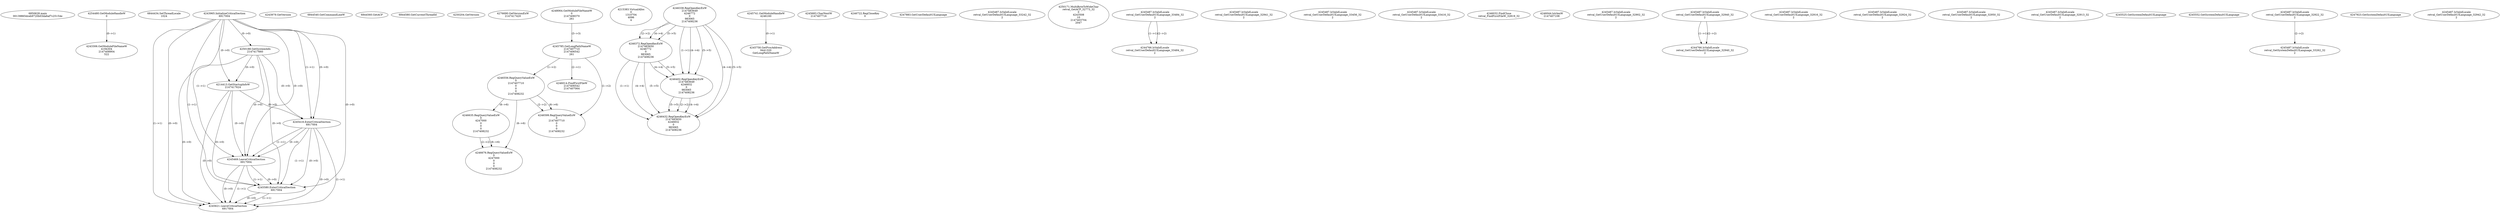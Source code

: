 // Global SCDG with merge call
digraph {
	0 [label="6850628.main
00139865dceb9720b03da6af7c25154e"]
	1 [label="4254480.GetModuleHandleW
0"]
	2 [label="6844434.SetThreadLocale
1024"]
	3 [label="4243965.InitializeCriticalSection
6917004"]
	4 [label="4243979.GetVersion
"]
	5 [label="4250188.GetSystemInfo
2147417660"]
	3 -> 5 [label="(0-->0)"]
	6 [label="6844540.GetCommandLineW
"]
	7 [label="4214413.GetStartupInfoW
2147417624"]
	3 -> 7 [label="(0-->0)"]
	5 -> 7 [label="(0-->0)"]
	8 [label="6844560.GetACP
"]
	9 [label="6844580.GetCurrentThreadId
"]
	10 [label="4250204.GetVersion
"]
	11 [label="4276690.GetVersionExW
2147417420"]
	12 [label="4243306.GetModuleFileNameW
4194304
2147408904
522"]
	1 -> 12 [label="(0-->1)"]
	13 [label="4248064.GetModuleFileNameW
0
2147408370
261"]
	14 [label="4215383.VirtualAlloc
0
1310704
4096
4"]
	15 [label="4246338.RegOpenKeyExW
2147483649
4246772
0
983065
2147408236"]
	16 [label="4246372.RegOpenKeyExW
2147483650
4246772
0
983065
2147408236"]
	15 -> 16 [label="(2-->2)"]
	15 -> 16 [label="(4-->4)"]
	15 -> 16 [label="(5-->5)"]
	17 [label="4246402.RegOpenKeyExW
2147483649
4246832
0
983065
2147408236"]
	15 -> 17 [label="(1-->1)"]
	15 -> 17 [label="(4-->4)"]
	16 -> 17 [label="(4-->4)"]
	15 -> 17 [label="(5-->5)"]
	16 -> 17 [label="(5-->5)"]
	18 [label="4245741.GetModuleHandleW
4246160"]
	19 [label="4245758.GetProcAddress
9441320
GetLongPathNameW"]
	18 -> 19 [label="(0-->1)"]
	20 [label="4245785.GetLongPathNameW
2147407710
2147406542
261"]
	13 -> 20 [label="(3-->3)"]
	21 [label="4245683.CharNextW
2147407716"]
	22 [label="4246556.RegQueryValueExW
0
2147407710
0
0
0
2147408232"]
	20 -> 22 [label="(1-->2)"]
	23 [label="4246635.RegQueryValueExW
0
4247000
0
0
0
2147408232"]
	22 -> 23 [label="(6-->6)"]
	24 [label="4246722.RegCloseKey
0"]
	25 [label="4247883.GetUserDefaultUILanguage
"]
	26 [label="4245418.EnterCriticalSection
6917004"]
	3 -> 26 [label="(1-->1)"]
	3 -> 26 [label="(0-->0)"]
	5 -> 26 [label="(0-->0)"]
	7 -> 26 [label="(0-->0)"]
	27 [label="4245469.LeaveCriticalSection
6917004"]
	3 -> 27 [label="(1-->1)"]
	26 -> 27 [label="(1-->1)"]
	3 -> 27 [label="(0-->0)"]
	5 -> 27 [label="(0-->0)"]
	7 -> 27 [label="(0-->0)"]
	26 -> 27 [label="(0-->0)"]
	28 [label="4245487.IsValidLocale
retval_GetUserDefaultUILanguage_33242_32
2"]
	29 [label="4250171.MultiByteToWideChar
retval_GetACP_32773_32
0
4243508
10
2147403704
2047"]
	30 [label="4246432.RegOpenKeyExW
2147483650
4246832
0
983065
2147408236"]
	16 -> 30 [label="(1-->1)"]
	17 -> 30 [label="(2-->2)"]
	15 -> 30 [label="(4-->4)"]
	16 -> 30 [label="(4-->4)"]
	17 -> 30 [label="(4-->4)"]
	15 -> 30 [label="(5-->5)"]
	16 -> 30 [label="(5-->5)"]
	17 -> 30 [label="(5-->5)"]
	31 [label="4246014.FindFirstFileW
2147406542
2147407064"]
	20 -> 31 [label="(2-->1)"]
	32 [label="4246676.RegQueryValueExW
0
4247000
0
0
0
2147408232"]
	23 -> 32 [label="(2-->2)"]
	22 -> 32 [label="(6-->6)"]
	23 -> 32 [label="(6-->6)"]
	33 [label="4245487.IsValidLocale
retval_GetUserDefaultUILanguage_33484_32
2"]
	34 [label="4244766.IsValidLocale
retval_GetUserDefaultUILanguage_33484_32
2"]
	33 -> 34 [label="(1-->1)"]
	33 -> 34 [label="(2-->2)"]
	35 [label="4246599.RegQueryValueExW
0
2147407710
0
0
0
2147408232"]
	20 -> 35 [label="(1-->2)"]
	22 -> 35 [label="(2-->2)"]
	22 -> 35 [label="(6-->6)"]
	36 [label="4245487.IsValidLocale
retval_GetUserDefaultUILanguage_32941_32
2"]
	37 [label="4245487.IsValidLocale
retval_GetUserDefaultUILanguage_33456_32
2"]
	38 [label="4245487.IsValidLocale
retval_GetUserDefaultUILanguage_33416_32
2"]
	39 [label="4246032.FindClose
retval_FindFirstFileW_32819_32"]
	40 [label="4246044.lstrlenW
2147407108"]
	41 [label="4245487.IsValidLocale
retval_GetUserDefaultUILanguage_32902_32
2"]
	42 [label="4245487.IsValidLocale
retval_GetUserDefaultUILanguage_32940_32
2"]
	43 [label="4245487.IsValidLocale
retval_GetUserDefaultUILanguage_32916_32
2"]
	44 [label="4245487.IsValidLocale
retval_GetUserDefaultUILanguage_32924_32
2"]
	45 [label="4245487.IsValidLocale
retval_GetUserDefaultUILanguage_32950_32
2"]
	46 [label="4245487.IsValidLocale
retval_GetUserDefaultUILanguage_32913_32
2"]
	47 [label="4244766.IsValidLocale
retval_GetUserDefaultUILanguage_32940_32
2"]
	42 -> 47 [label="(1-->1)"]
	42 -> 47 [label="(2-->2)"]
	48 [label="4245525.GetSystemDefaultUILanguage
"]
	49 [label="4245552.GetSystemDefaultUILanguage
"]
	50 [label="4245487.IsValidLocale
retval_GetUserDefaultUILanguage_32922_32
2"]
	51 [label="4245580.EnterCriticalSection
6917004"]
	3 -> 51 [label="(1-->1)"]
	26 -> 51 [label="(1-->1)"]
	27 -> 51 [label="(1-->1)"]
	3 -> 51 [label="(0-->0)"]
	5 -> 51 [label="(0-->0)"]
	7 -> 51 [label="(0-->0)"]
	26 -> 51 [label="(0-->0)"]
	27 -> 51 [label="(0-->0)"]
	52 [label="4245621.LeaveCriticalSection
6917004"]
	3 -> 52 [label="(1-->1)"]
	26 -> 52 [label="(1-->1)"]
	27 -> 52 [label="(1-->1)"]
	51 -> 52 [label="(1-->1)"]
	3 -> 52 [label="(0-->0)"]
	5 -> 52 [label="(0-->0)"]
	7 -> 52 [label="(0-->0)"]
	26 -> 52 [label="(0-->0)"]
	27 -> 52 [label="(0-->0)"]
	51 -> 52 [label="(0-->0)"]
	53 [label="4247923.GetSystemDefaultUILanguage
"]
	54 [label="4245487.IsValidLocale
retval_GetSystemDefaultUILanguage_33262_32
2"]
	50 -> 54 [label="(2-->2)"]
	55 [label="4245487.IsValidLocale
retval_GetUserDefaultUILanguage_32942_32
2"]
}
